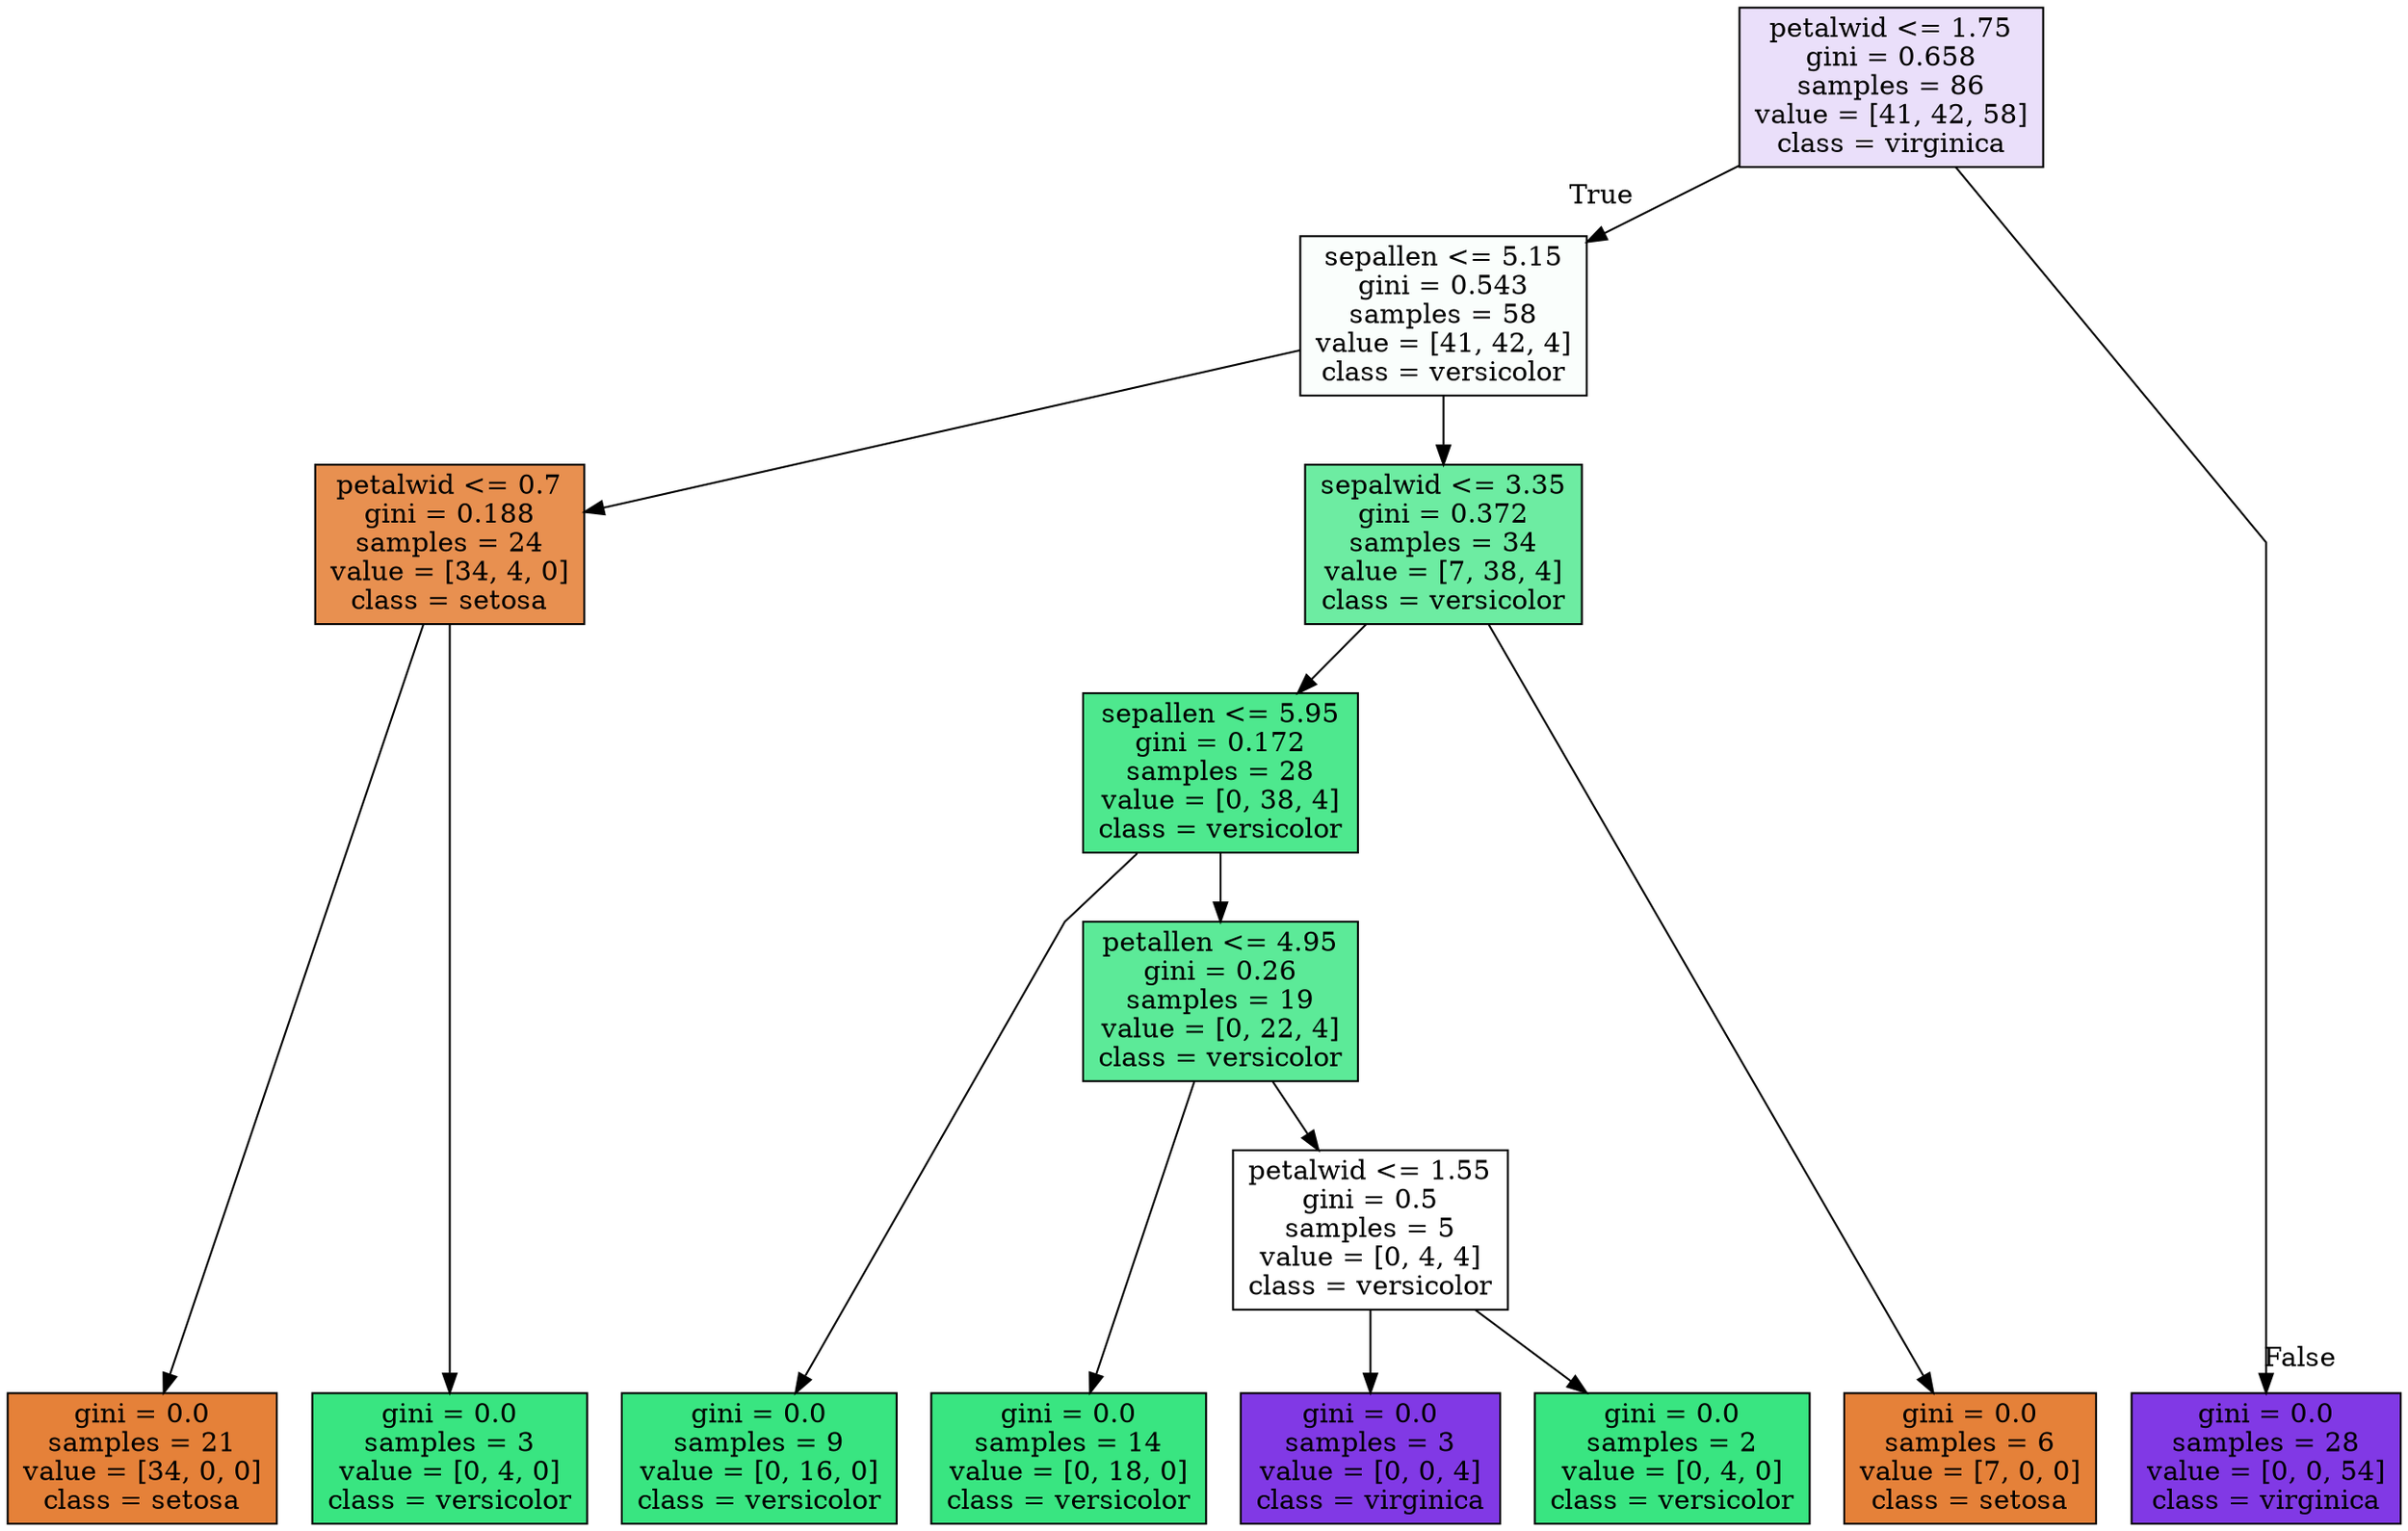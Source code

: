 digraph Tree {
node [shape=box, style="filled", color="black"] ;
graph [ranksep=equally, splines=polyline] ;
0 [label="petalwid <= 1.75\ngini = 0.658\nsamples = 86\nvalue = [41, 42, 58]\nclass = virginica", fillcolor="#8139e529"] ;
1 [label="sepallen <= 5.15\ngini = 0.543\nsamples = 58\nvalue = [41, 42, 4]\nclass = versicolor", fillcolor="#39e58106"] ;
0 -> 1 [labeldistance=2.5, labelangle=45, headlabel="True"] ;
2 [label="petalwid <= 0.7\ngini = 0.188\nsamples = 24\nvalue = [34, 4, 0]\nclass = setosa", fillcolor="#e58139e1"] ;
1 -> 2 ;
3 [label="gini = 0.0\nsamples = 21\nvalue = [34, 0, 0]\nclass = setosa", fillcolor="#e58139ff"] ;
2 -> 3 ;
4 [label="gini = 0.0\nsamples = 3\nvalue = [0, 4, 0]\nclass = versicolor", fillcolor="#39e581ff"] ;
2 -> 4 ;
5 [label="sepalwid <= 3.35\ngini = 0.372\nsamples = 34\nvalue = [7, 38, 4]\nclass = versicolor", fillcolor="#39e581bc"] ;
1 -> 5 ;
6 [label="sepallen <= 5.95\ngini = 0.172\nsamples = 28\nvalue = [0, 38, 4]\nclass = versicolor", fillcolor="#39e581e4"] ;
5 -> 6 ;
7 [label="gini = 0.0\nsamples = 9\nvalue = [0, 16, 0]\nclass = versicolor", fillcolor="#39e581ff"] ;
6 -> 7 ;
8 [label="petallen <= 4.95\ngini = 0.26\nsamples = 19\nvalue = [0, 22, 4]\nclass = versicolor", fillcolor="#39e581d1"] ;
6 -> 8 ;
9 [label="gini = 0.0\nsamples = 14\nvalue = [0, 18, 0]\nclass = versicolor", fillcolor="#39e581ff"] ;
8 -> 9 ;
10 [label="petalwid <= 1.55\ngini = 0.5\nsamples = 5\nvalue = [0, 4, 4]\nclass = versicolor", fillcolor="#39e58100"] ;
8 -> 10 ;
11 [label="gini = 0.0\nsamples = 3\nvalue = [0, 0, 4]\nclass = virginica", fillcolor="#8139e5ff"] ;
10 -> 11 ;
12 [label="gini = 0.0\nsamples = 2\nvalue = [0, 4, 0]\nclass = versicolor", fillcolor="#39e581ff"] ;
10 -> 12 ;
13 [label="gini = 0.0\nsamples = 6\nvalue = [7, 0, 0]\nclass = setosa", fillcolor="#e58139ff"] ;
5 -> 13 ;
14 [label="gini = 0.0\nsamples = 28\nvalue = [0, 0, 54]\nclass = virginica", fillcolor="#8139e5ff"] ;
0 -> 14 [labeldistance=2.5, labelangle=-45, headlabel="False"] ;
{rank=same ; 0} ;
{rank=same ; 1} ;
{rank=same ; 2; 5} ;
{rank=same ; 6} ;
{rank=same ; 8} ;
{rank=same ; 10} ;
{rank=same ; 3; 4; 7; 9; 11; 12; 13; 14} ;
}